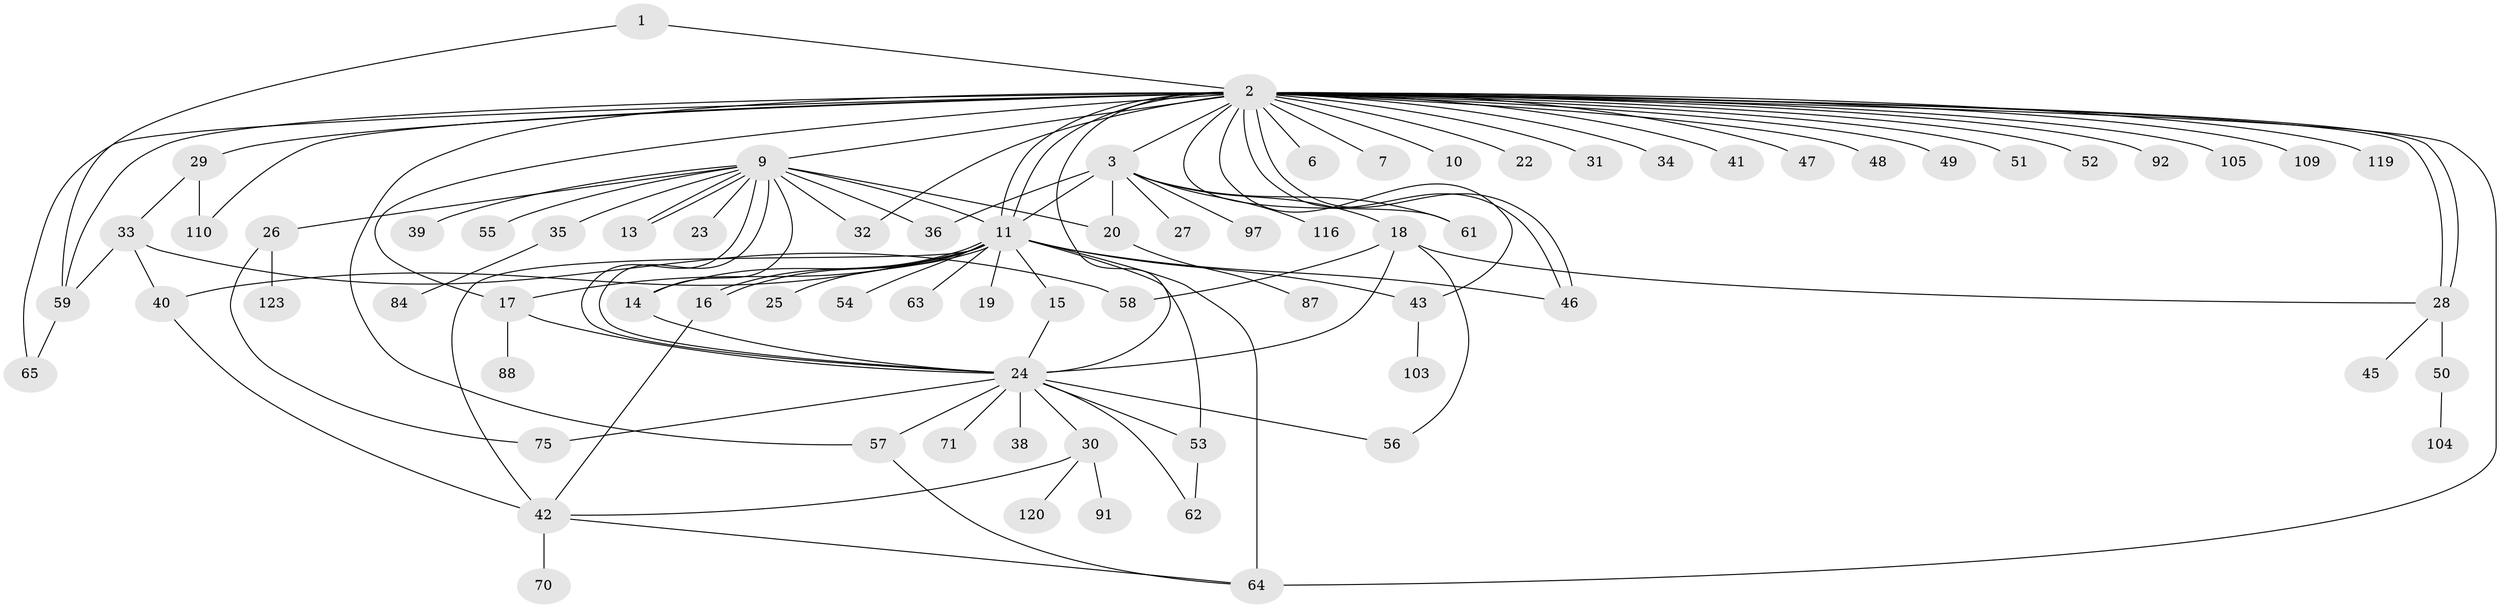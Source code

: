 // original degree distribution, {3: 0.14285714285714285, 32: 0.007936507936507936, 8: 0.007936507936507936, 11: 0.007936507936507936, 2: 0.20634920634920634, 1: 0.5, 7: 0.015873015873015872, 20: 0.007936507936507936, 30: 0.007936507936507936, 6: 0.007936507936507936, 5: 0.031746031746031744, 17: 0.007936507936507936, 9: 0.007936507936507936, 4: 0.03968253968253968}
// Generated by graph-tools (version 1.1) at 2025/18/03/04/25 18:18:01]
// undirected, 75 vertices, 113 edges
graph export_dot {
graph [start="1"]
  node [color=gray90,style=filled];
  1 [super="+74"];
  2 [super="+4+5"];
  3 [super="+12"];
  6;
  7;
  9 [super="+79+121+89+21+37"];
  10;
  11 [super="+118+96+101+122+115+124+126+83+73"];
  13 [super="+66"];
  14 [super="+86+76+106"];
  15 [super="+113"];
  16;
  17;
  18 [super="+44"];
  19;
  20;
  22;
  23;
  24;
  25;
  26;
  27;
  28 [super="+67+102+81+107"];
  29;
  30;
  31;
  32;
  33 [super="+82"];
  34;
  35;
  36;
  38;
  39;
  40 [super="+114"];
  41;
  42;
  43;
  45;
  46;
  47;
  48;
  49;
  50;
  51;
  52;
  53;
  54;
  55;
  56;
  57 [super="+98"];
  58;
  59 [super="+68+93"];
  61 [super="+72"];
  62;
  63;
  64 [super="+80+85"];
  65;
  70;
  71;
  75;
  84;
  87;
  88;
  91;
  92;
  97;
  103;
  104;
  105;
  109;
  110 [super="+111"];
  116;
  119;
  120;
  123;
  1 -- 2;
  1 -- 59;
  2 -- 3 [weight=2];
  2 -- 6;
  2 -- 7;
  2 -- 9;
  2 -- 10;
  2 -- 11 [weight=4];
  2 -- 11;
  2 -- 22;
  2 -- 24 [weight=2];
  2 -- 28 [weight=2];
  2 -- 28;
  2 -- 29;
  2 -- 34;
  2 -- 41;
  2 -- 43;
  2 -- 46;
  2 -- 46;
  2 -- 47;
  2 -- 59;
  2 -- 61;
  2 -- 92;
  2 -- 105;
  2 -- 109;
  2 -- 119;
  2 -- 64;
  2 -- 65;
  2 -- 48;
  2 -- 49;
  2 -- 17 [weight=2];
  2 -- 51;
  2 -- 52;
  2 -- 57;
  2 -- 31;
  2 -- 32;
  2 -- 110;
  3 -- 11;
  3 -- 18;
  3 -- 27;
  3 -- 61;
  3 -- 97;
  3 -- 116;
  3 -- 36;
  3 -- 20;
  9 -- 11 [weight=2];
  9 -- 13;
  9 -- 13;
  9 -- 14;
  9 -- 20;
  9 -- 23;
  9 -- 24;
  9 -- 24;
  9 -- 26;
  9 -- 35;
  9 -- 36;
  9 -- 39;
  9 -- 55;
  9 -- 32;
  11 -- 15;
  11 -- 16;
  11 -- 16;
  11 -- 17;
  11 -- 19;
  11 -- 25;
  11 -- 40;
  11 -- 42 [weight=2];
  11 -- 43;
  11 -- 53;
  11 -- 54;
  11 -- 63;
  11 -- 64 [weight=2];
  11 -- 46;
  11 -- 14;
  14 -- 24;
  15 -- 24;
  16 -- 42;
  17 -- 24;
  17 -- 88;
  18 -- 58;
  18 -- 24;
  18 -- 56;
  18 -- 28;
  20 -- 87;
  24 -- 30;
  24 -- 38;
  24 -- 53;
  24 -- 56;
  24 -- 57 [weight=2];
  24 -- 62;
  24 -- 71;
  24 -- 75;
  26 -- 75;
  26 -- 123;
  28 -- 45;
  28 -- 50;
  29 -- 33;
  29 -- 110;
  30 -- 42;
  30 -- 91;
  30 -- 120;
  33 -- 58;
  33 -- 59;
  33 -- 40;
  35 -- 84;
  40 -- 42;
  42 -- 70;
  42 -- 64;
  43 -- 103;
  50 -- 104;
  53 -- 62;
  57 -- 64;
  59 -- 65;
}
